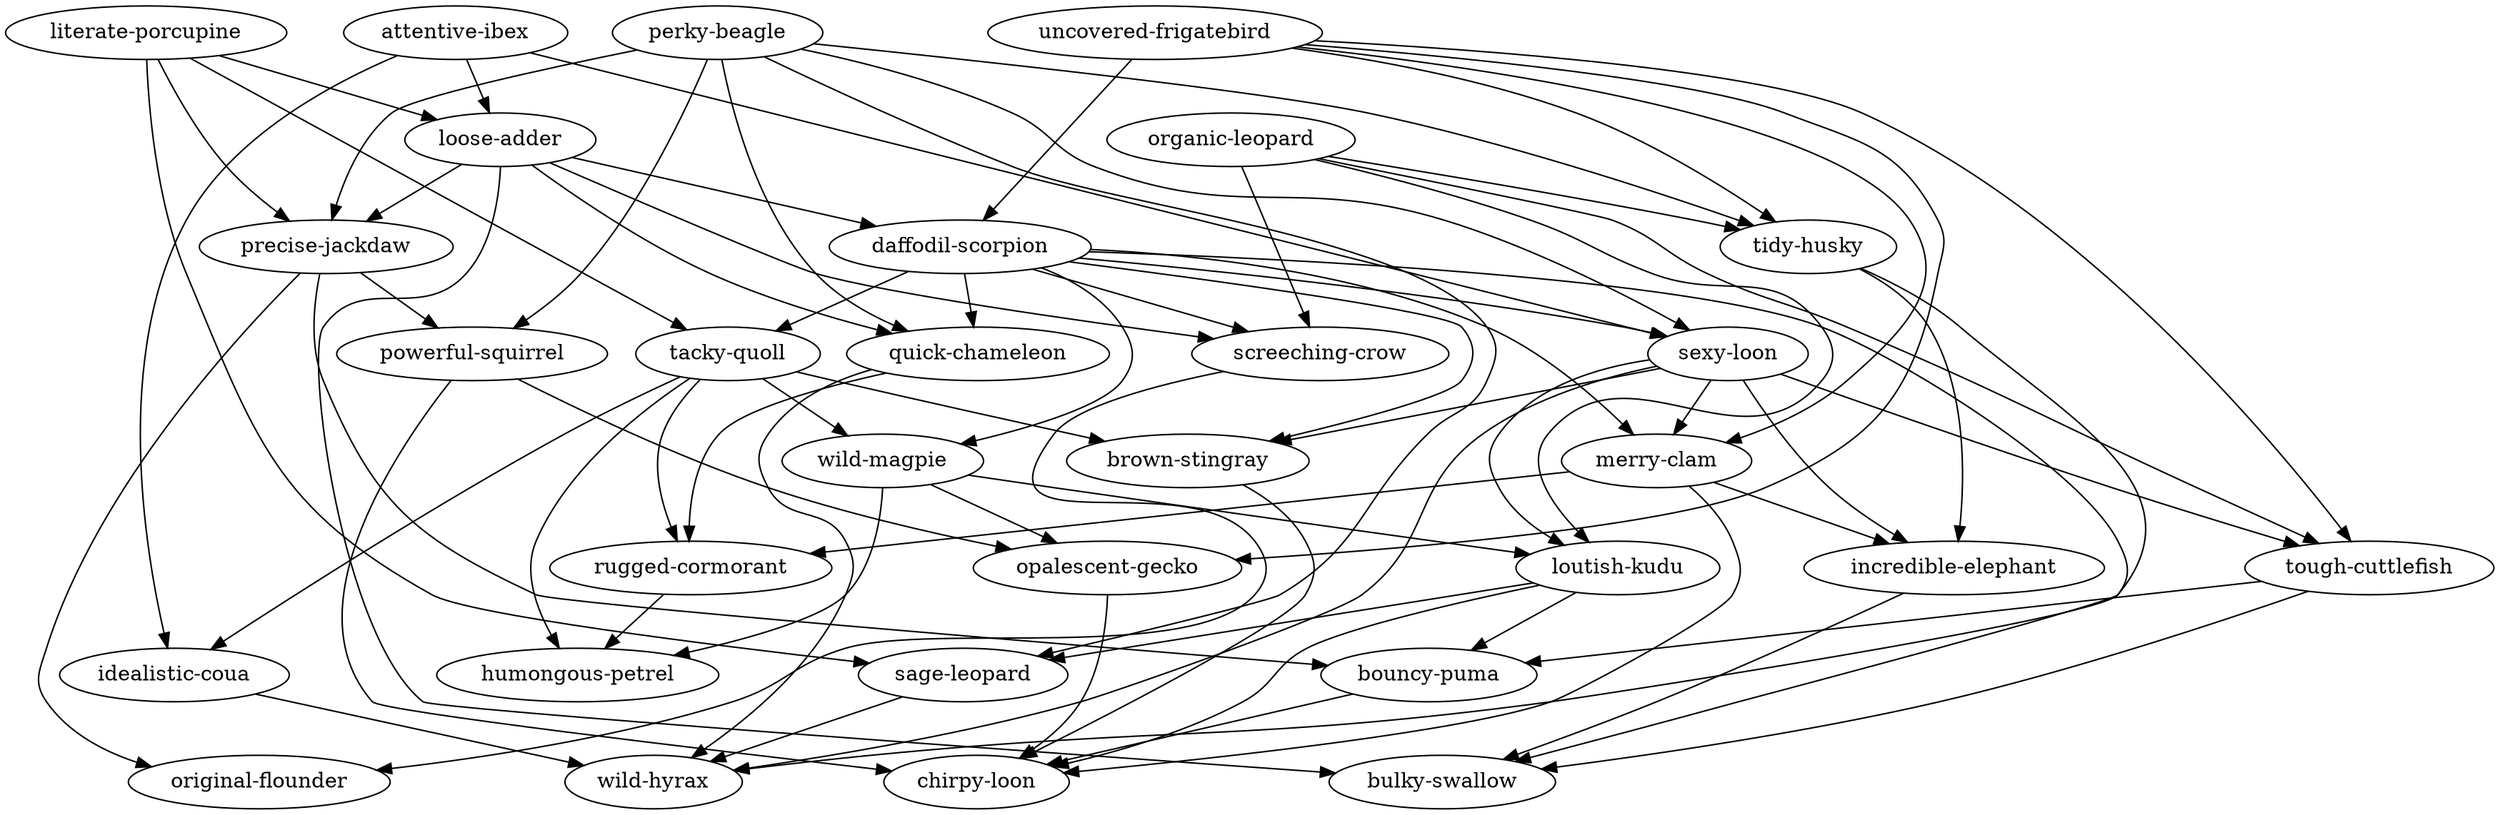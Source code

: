 strict digraph "" {
	"literate-porcupine"	 [bias=0.741010896034906];
	"loose-adder"	 [bias=0.4344330174851996];
	"literate-porcupine" -> "loose-adder"	 [weight=0.7844145096356775];
	"precise-jackdaw"	 [bias=0.5265190296862102];
	"literate-porcupine" -> "precise-jackdaw"	 [weight=0.6355401818218467];
	"tacky-quoll"	 [bias=0.5329599631076912];
	"literate-porcupine" -> "tacky-quoll"	 [weight=0.5721260556418616];
	"sage-leopard"	 [bias=0.14020199098674913];
	"literate-porcupine" -> "sage-leopard"	 [weight=0.08438717769030202];
	"bulky-swallow"	 [bias=0.9436605507000869];
	"loose-adder" -> "bulky-swallow"	 [weight=0.33918334119152027];
	"loose-adder" -> "precise-jackdaw"	 [weight=0.6137518251221622];
	"daffodil-scorpion"	 [bias=0.9828290806938962];
	"loose-adder" -> "daffodil-scorpion"	 [weight=0.4483570521394833];
	"screeching-crow"	 [bias=0.5548570617163854];
	"loose-adder" -> "screeching-crow"	 [weight=0.8317833220980508];
	"quick-chameleon"	 [bias=0.602603177944218];
	"loose-adder" -> "quick-chameleon"	 [weight=0.21304718650622234];
	"attentive-ibex"	 [bias=0.01963001874004];
	"attentive-ibex" -> "loose-adder"	 [weight=0.25926828248193956];
	"sexy-loon"	 [bias=0.3562867317665741];
	"attentive-ibex" -> "sexy-loon"	 [weight=0.9841157963495865];
	"idealistic-coua"	 [bias=0.9306264352156454];
	"attentive-ibex" -> "idealistic-coua"	 [weight=0.5949214541962871];
	"perky-beagle"	 [bias=0.7112080740561253];
	"perky-beagle" -> "precise-jackdaw"	 [weight=0.5547787932860223];
	"perky-beagle" -> "sexy-loon"	 [weight=0.8633199573895418];
	"tidy-husky"	 [bias=0.060880183952971456];
	"perky-beagle" -> "tidy-husky"	 [weight=0.16431455182719357];
	"perky-beagle" -> "quick-chameleon"	 [weight=0.22541208199405538];
	"powerful-squirrel"	 [bias=0.043107922421989686];
	"perky-beagle" -> "powerful-squirrel"	 [weight=0.7419290944671199];
	"perky-beagle" -> "sage-leopard"	 [weight=0.09730776000527552];
	"original-flounder"	 [bias=0.0627416775066233];
	"precise-jackdaw" -> "original-flounder"	 [weight=0.09199046800248156];
	"bouncy-puma"	 [bias=0.07074924752318523];
	"precise-jackdaw" -> "bouncy-puma"	 [weight=0.6842398105445696];
	"precise-jackdaw" -> "powerful-squirrel"	 [weight=0.555644944296311];
	"daffodil-scorpion" -> "bulky-swallow"	 [weight=0.01643476557551171];
	"daffodil-scorpion" -> "screeching-crow"	 [weight=0.7721489912831254];
	"daffodil-scorpion" -> "sexy-loon"	 [weight=0.5878171328734383];
	"merry-clam"	 [bias=0.8098630843556531];
	"daffodil-scorpion" -> "merry-clam"	 [weight=0.5387821930556533];
	"daffodil-scorpion" -> "tacky-quoll"	 [weight=0.923411702842121];
	"wild-magpie"	 [bias=0.8891210344837092];
	"daffodil-scorpion" -> "wild-magpie"	 [weight=0.8105284284166352];
	"brown-stingray"	 [bias=0.6973778131780664];
	"daffodil-scorpion" -> "brown-stingray"	 [weight=0.5359554428024709];
	"daffodil-scorpion" -> "quick-chameleon"	 [weight=0.838681012307301];
	"uncovered-frigatebird"	 [bias=0.9146044660962959];
	"uncovered-frigatebird" -> "daffodil-scorpion"	 [weight=0.777445493898542];
	"uncovered-frigatebird" -> "merry-clam"	 [weight=0.8736558868896481];
	"tough-cuttlefish"	 [bias=0.8902783599981219];
	"uncovered-frigatebird" -> "tough-cuttlefish"	 [weight=0.02345440217177308];
	"uncovered-frigatebird" -> "tidy-husky"	 [weight=0.7871773489446217];
	"opalescent-gecko"	 [bias=0.2588251989439453];
	"uncovered-frigatebird" -> "opalescent-gecko"	 [weight=0.8526870336178018];
	"screeching-crow" -> "original-flounder"	 [weight=0.3451515110328336];
	"organic-leopard"	 [bias=0.7258207969333959];
	"organic-leopard" -> "screeching-crow"	 [weight=0.5469122340071181];
	"loutish-kudu"	 [bias=0.7305298055012682];
	"organic-leopard" -> "loutish-kudu"	 [weight=0.30806598277200903];
	"organic-leopard" -> "tough-cuttlefish"	 [weight=0.2847556751007996];
	"organic-leopard" -> "tidy-husky"	 [weight=0.9588192120737595];
	"wild-hyrax"	 [bias=0.945980041674951];
	"sexy-loon" -> "wild-hyrax"	 [weight=0.04404723321848414];
	"sexy-loon" -> "merry-clam"	 [weight=0.1880940669063792];
	"sexy-loon" -> "loutish-kudu"	 [weight=0.3290966884785447];
	"sexy-loon" -> "tough-cuttlefish"	 [weight=0.35075764945979515];
	"sexy-loon" -> "brown-stingray"	 [weight=0.17744387350975355];
	"incredible-elephant"	 [bias=0.13107690154760177];
	"sexy-loon" -> "incredible-elephant"	 [weight=0.046331870217790616];
	"chirpy-loon"	 [bias=0.3766959035231745];
	"merry-clam" -> "chirpy-loon"	 [weight=0.8313488444144657];
	"merry-clam" -> "incredible-elephant"	 [weight=0.4641240536409641];
	"rugged-cormorant"	 [bias=0.5422713077500029];
	"merry-clam" -> "rugged-cormorant"	 [weight=0.9664158312341038];
	"humongous-petrel"	 [bias=0.6236971824083154];
	"tacky-quoll" -> "humongous-petrel"	 [weight=0.039754925213853154];
	"tacky-quoll" -> "wild-magpie"	 [weight=0.4320799009333752];
	"tacky-quoll" -> "brown-stingray"	 [weight=0.9511816365089855];
	"tacky-quoll" -> "idealistic-coua"	 [weight=0.12194768631903019];
	"tacky-quoll" -> "rugged-cormorant"	 [weight=0.4328999705450013];
	"wild-magpie" -> "humongous-petrel"	 [weight=0.8360388353791356];
	"wild-magpie" -> "loutish-kudu"	 [weight=0.3832480960039969];
	"wild-magpie" -> "opalescent-gecko"	 [weight=0.9404426375811299];
	"loutish-kudu" -> "chirpy-loon"	 [weight=0.9368043443101418];
	"loutish-kudu" -> "bouncy-puma"	 [weight=0.17434547794276867];
	"loutish-kudu" -> "sage-leopard"	 [weight=0.9751935626778621];
	"tough-cuttlefish" -> "bulky-swallow"	 [weight=0.7131693088413501];
	"tough-cuttlefish" -> "bouncy-puma"	 [weight=0.21447907538902133];
	"brown-stingray" -> "chirpy-loon"	 [weight=0.9093089665696826];
	"tidy-husky" -> "wild-hyrax"	 [weight=0.7725745494753326];
	"tidy-husky" -> "incredible-elephant"	 [weight=0.8821159774078462];
	"idealistic-coua" -> "wild-hyrax"	 [weight=0.42963725105899153];
	"bouncy-puma" -> "chirpy-loon"	 [weight=0.9592704834155731];
	"quick-chameleon" -> "wild-hyrax"	 [weight=0.9224612256031613];
	"quick-chameleon" -> "rugged-cormorant"	 [weight=0.6678750654024376];
	"powerful-squirrel" -> "chirpy-loon"	 [weight=0.3098616153933358];
	"powerful-squirrel" -> "opalescent-gecko"	 [weight=0.5460086391319456];
	"incredible-elephant" -> "bulky-swallow"	 [weight=0.6694504362997411];
	"sage-leopard" -> "wild-hyrax"	 [weight=0.8094457675644532];
	"opalescent-gecko" -> "chirpy-loon"	 [weight=0.32255713010235665];
	"rugged-cormorant" -> "humongous-petrel"	 [weight=0.39043140523983444];
}
